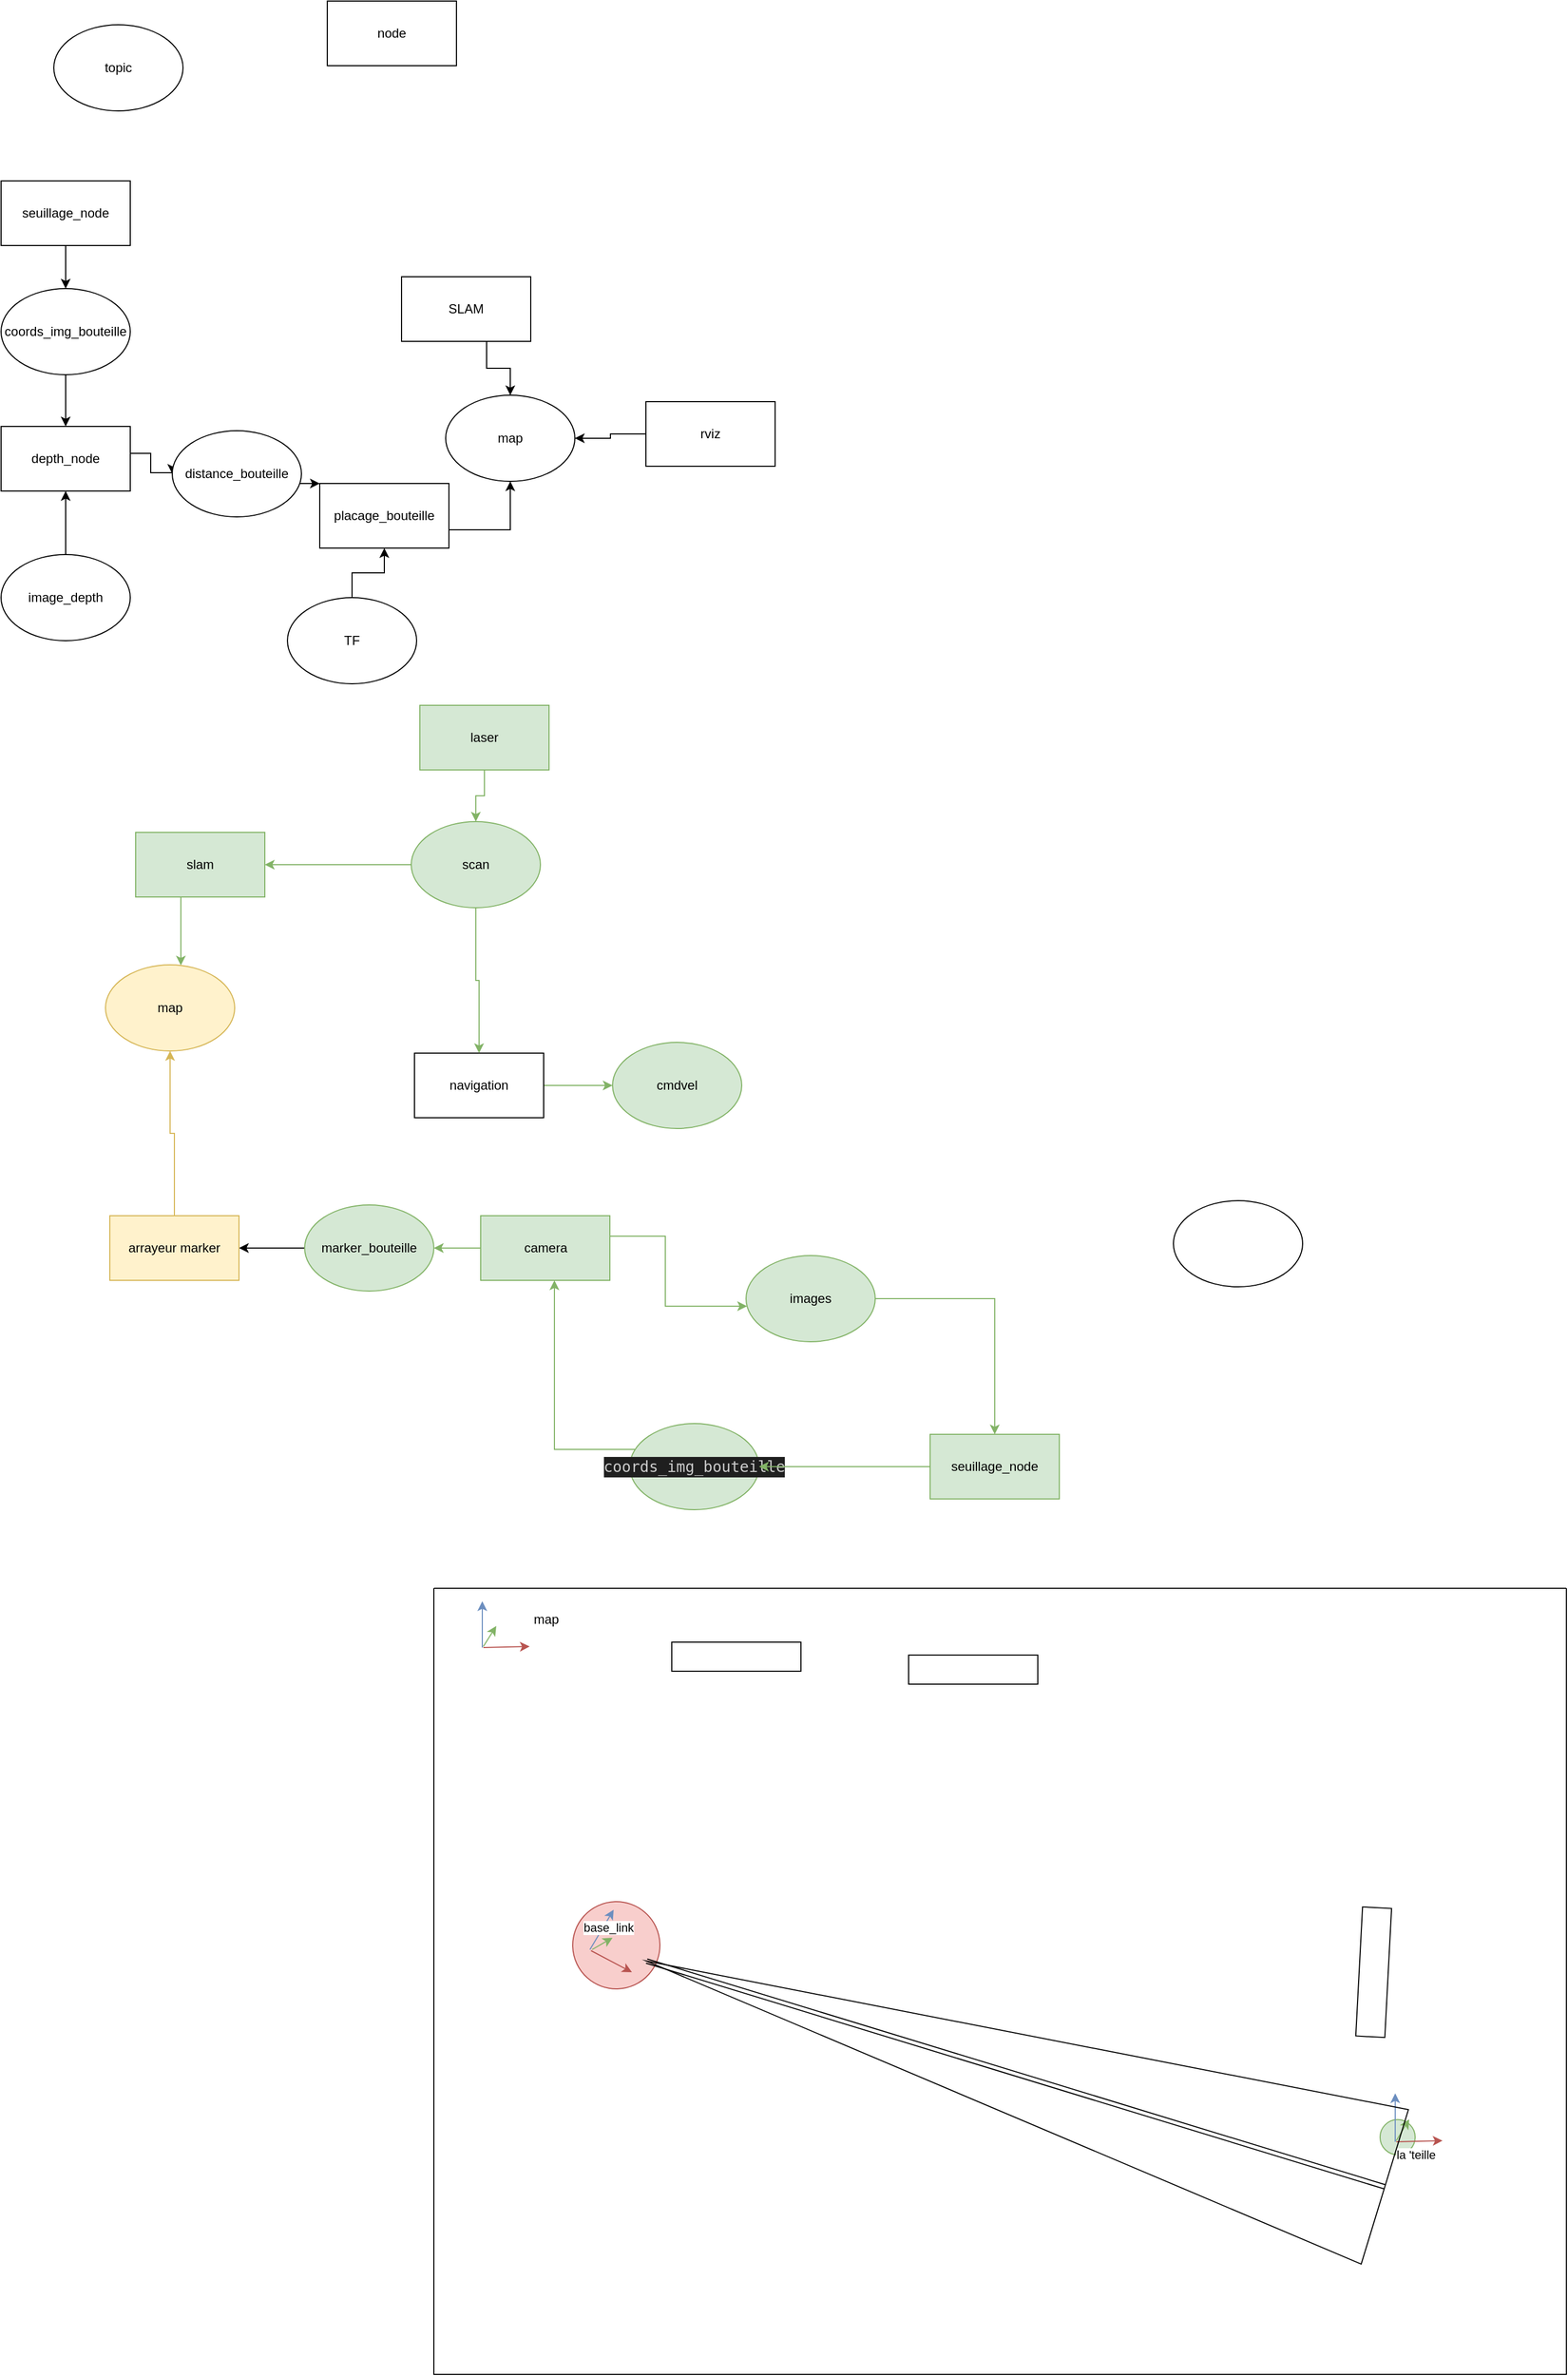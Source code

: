 <mxfile version="22.1.18" type="device">
  <diagram name="Page-1" id="_aw4AVAyZQ3TUYoL24g8">
    <mxGraphModel dx="956" dy="10591" grid="0" gridSize="10" guides="1" tooltips="1" connect="1" arrows="1" fold="1" page="1" pageScale="1" pageWidth="10000" pageHeight="10000" math="0" shadow="0">
      <root>
        <mxCell id="0" />
        <mxCell id="1" parent="0" />
        <mxCell id="vehhkd1bJvOzg__U1Yoz-1" value="node" style="rounded=0;whiteSpace=wrap;html=1;" parent="1" vertex="1">
          <mxGeometry x="339" y="-129" width="120" height="60" as="geometry" />
        </mxCell>
        <mxCell id="vehhkd1bJvOzg__U1Yoz-2" value="topic" style="ellipse;whiteSpace=wrap;html=1;" parent="1" vertex="1">
          <mxGeometry x="85" y="-107" width="120" height="80" as="geometry" />
        </mxCell>
        <mxCell id="vehhkd1bJvOzg__U1Yoz-10" style="edgeStyle=orthogonalEdgeStyle;rounded=0;orthogonalLoop=1;jettySize=auto;html=1;exitX=1;exitY=0;exitDx=0;exitDy=0;entryX=0;entryY=0.5;entryDx=0;entryDy=0;" parent="1" source="vehhkd1bJvOzg__U1Yoz-3" target="vehhkd1bJvOzg__U1Yoz-4" edge="1">
          <mxGeometry relative="1" as="geometry">
            <Array as="points">
              <mxPoint x="156" y="291" />
              <mxPoint x="175" y="291" />
              <mxPoint x="175" y="309" />
            </Array>
          </mxGeometry>
        </mxCell>
        <mxCell id="vehhkd1bJvOzg__U1Yoz-3" value="depth_node" style="rounded=0;whiteSpace=wrap;html=1;" parent="1" vertex="1">
          <mxGeometry x="36" y="266" width="120" height="60" as="geometry" />
        </mxCell>
        <mxCell id="vehhkd1bJvOzg__U1Yoz-11" style="edgeStyle=orthogonalEdgeStyle;rounded=0;orthogonalLoop=1;jettySize=auto;html=1;" parent="1" source="vehhkd1bJvOzg__U1Yoz-4" target="vehhkd1bJvOzg__U1Yoz-5" edge="1">
          <mxGeometry relative="1" as="geometry">
            <Array as="points">
              <mxPoint x="263" y="340" />
            </Array>
          </mxGeometry>
        </mxCell>
        <mxCell id="vehhkd1bJvOzg__U1Yoz-4" value="distance_bouteille" style="ellipse;whiteSpace=wrap;html=1;" parent="1" vertex="1">
          <mxGeometry x="195" y="270" width="120" height="80" as="geometry" />
        </mxCell>
        <mxCell id="vehhkd1bJvOzg__U1Yoz-9" style="edgeStyle=orthogonalEdgeStyle;rounded=0;orthogonalLoop=1;jettySize=auto;html=1;exitX=1;exitY=0;exitDx=0;exitDy=0;" parent="1" source="vehhkd1bJvOzg__U1Yoz-5" target="vehhkd1bJvOzg__U1Yoz-6" edge="1">
          <mxGeometry relative="1" as="geometry">
            <Array as="points">
              <mxPoint x="429" y="320" />
              <mxPoint x="429" y="362" />
              <mxPoint x="509" y="362" />
            </Array>
          </mxGeometry>
        </mxCell>
        <mxCell id="vehhkd1bJvOzg__U1Yoz-5" value="placage_bouteille" style="rounded=0;whiteSpace=wrap;html=1;" parent="1" vertex="1">
          <mxGeometry x="332" y="319" width="120" height="60" as="geometry" />
        </mxCell>
        <mxCell id="vehhkd1bJvOzg__U1Yoz-6" value="map" style="ellipse;whiteSpace=wrap;html=1;" parent="1" vertex="1">
          <mxGeometry x="449" y="237" width="120" height="80" as="geometry" />
        </mxCell>
        <mxCell id="vehhkd1bJvOzg__U1Yoz-8" style="edgeStyle=orthogonalEdgeStyle;rounded=0;orthogonalLoop=1;jettySize=auto;html=1;exitX=1;exitY=1;exitDx=0;exitDy=0;" parent="1" source="vehhkd1bJvOzg__U1Yoz-7" target="vehhkd1bJvOzg__U1Yoz-6" edge="1">
          <mxGeometry relative="1" as="geometry">
            <Array as="points">
              <mxPoint x="487" y="187" />
              <mxPoint x="487" y="212" />
              <mxPoint x="509" y="212" />
            </Array>
          </mxGeometry>
        </mxCell>
        <mxCell id="vehhkd1bJvOzg__U1Yoz-7" value="SLAM" style="rounded=0;whiteSpace=wrap;html=1;" parent="1" vertex="1">
          <mxGeometry x="408" y="127" width="120" height="60" as="geometry" />
        </mxCell>
        <mxCell id="vehhkd1bJvOzg__U1Yoz-15" style="edgeStyle=orthogonalEdgeStyle;rounded=0;orthogonalLoop=1;jettySize=auto;html=1;" parent="1" source="vehhkd1bJvOzg__U1Yoz-12" target="vehhkd1bJvOzg__U1Yoz-6" edge="1">
          <mxGeometry relative="1" as="geometry" />
        </mxCell>
        <mxCell id="vehhkd1bJvOzg__U1Yoz-12" value="rviz" style="rounded=0;whiteSpace=wrap;html=1;" parent="1" vertex="1">
          <mxGeometry x="635" y="243" width="120" height="60" as="geometry" />
        </mxCell>
        <mxCell id="vehhkd1bJvOzg__U1Yoz-14" style="edgeStyle=orthogonalEdgeStyle;rounded=0;orthogonalLoop=1;jettySize=auto;html=1;exitX=0.5;exitY=0;exitDx=0;exitDy=0;" parent="1" source="vehhkd1bJvOzg__U1Yoz-13" target="vehhkd1bJvOzg__U1Yoz-5" edge="1">
          <mxGeometry relative="1" as="geometry" />
        </mxCell>
        <mxCell id="vehhkd1bJvOzg__U1Yoz-13" value="TF" style="ellipse;whiteSpace=wrap;html=1;" parent="1" vertex="1">
          <mxGeometry x="302" y="425" width="120" height="80" as="geometry" />
        </mxCell>
        <mxCell id="vehhkd1bJvOzg__U1Yoz-16" value="coords_img_bouteille" style="ellipse;whiteSpace=wrap;html=1;" parent="1" vertex="1">
          <mxGeometry x="36" y="138" width="120" height="80" as="geometry" />
        </mxCell>
        <mxCell id="vehhkd1bJvOzg__U1Yoz-18" style="edgeStyle=orthogonalEdgeStyle;rounded=0;orthogonalLoop=1;jettySize=auto;html=1;" parent="1" source="vehhkd1bJvOzg__U1Yoz-17" target="vehhkd1bJvOzg__U1Yoz-16" edge="1">
          <mxGeometry relative="1" as="geometry" />
        </mxCell>
        <mxCell id="vehhkd1bJvOzg__U1Yoz-17" value="seuillage_node" style="rounded=0;whiteSpace=wrap;html=1;" parent="1" vertex="1">
          <mxGeometry x="36" y="38" width="120" height="60" as="geometry" />
        </mxCell>
        <mxCell id="vehhkd1bJvOzg__U1Yoz-19" style="edgeStyle=orthogonalEdgeStyle;rounded=0;orthogonalLoop=1;jettySize=auto;html=1;" parent="1" source="vehhkd1bJvOzg__U1Yoz-16" target="vehhkd1bJvOzg__U1Yoz-3" edge="1">
          <mxGeometry relative="1" as="geometry" />
        </mxCell>
        <mxCell id="vehhkd1bJvOzg__U1Yoz-22" style="edgeStyle=orthogonalEdgeStyle;rounded=0;orthogonalLoop=1;jettySize=auto;html=1;" parent="1" source="vehhkd1bJvOzg__U1Yoz-21" target="vehhkd1bJvOzg__U1Yoz-3" edge="1">
          <mxGeometry relative="1" as="geometry" />
        </mxCell>
        <mxCell id="vehhkd1bJvOzg__U1Yoz-21" value="image_depth" style="ellipse;whiteSpace=wrap;html=1;" parent="1" vertex="1">
          <mxGeometry x="36" y="385" width="120" height="80" as="geometry" />
        </mxCell>
        <mxCell id="J1WuSYv6M6aPYeHkBaQL-12" style="edgeStyle=orthogonalEdgeStyle;rounded=0;orthogonalLoop=1;jettySize=auto;html=1;fillColor=#d5e8d4;strokeColor=#82b366;" parent="1" source="J1WuSYv6M6aPYeHkBaQL-2" target="J1WuSYv6M6aPYeHkBaQL-4" edge="1">
          <mxGeometry relative="1" as="geometry">
            <Array as="points">
              <mxPoint x="203" y="739" />
              <mxPoint x="203" y="739" />
            </Array>
          </mxGeometry>
        </mxCell>
        <mxCell id="J1WuSYv6M6aPYeHkBaQL-2" value="slam" style="rounded=0;whiteSpace=wrap;html=1;fillColor=#d5e8d4;strokeColor=#82b366;" parent="1" vertex="1">
          <mxGeometry x="161" y="643" width="120" height="60" as="geometry" />
        </mxCell>
        <mxCell id="J1WuSYv6M6aPYeHkBaQL-16" style="edgeStyle=orthogonalEdgeStyle;rounded=0;orthogonalLoop=1;jettySize=auto;html=1;fillColor=#d5e8d4;strokeColor=#82b366;" parent="1" source="J1WuSYv6M6aPYeHkBaQL-3" target="J1WuSYv6M6aPYeHkBaQL-6" edge="1">
          <mxGeometry relative="1" as="geometry" />
        </mxCell>
        <mxCell id="J1WuSYv6M6aPYeHkBaQL-3" value="navigation" style="rounded=0;whiteSpace=wrap;html=1;" parent="1" vertex="1">
          <mxGeometry x="420" y="848" width="120" height="60" as="geometry" />
        </mxCell>
        <mxCell id="J1WuSYv6M6aPYeHkBaQL-4" value="map" style="ellipse;whiteSpace=wrap;html=1;fillColor=#fff2cc;strokeColor=#d6b656;" parent="1" vertex="1">
          <mxGeometry x="133" y="766" width="120" height="80" as="geometry" />
        </mxCell>
        <mxCell id="J1WuSYv6M6aPYeHkBaQL-6" value="cmdvel" style="ellipse;whiteSpace=wrap;html=1;fillColor=#d5e8d4;strokeColor=#82b366;" parent="1" vertex="1">
          <mxGeometry x="604" y="838" width="120" height="80" as="geometry" />
        </mxCell>
        <mxCell id="J1WuSYv6M6aPYeHkBaQL-90" style="edgeStyle=orthogonalEdgeStyle;rounded=0;orthogonalLoop=1;jettySize=auto;html=1;fillColor=#d5e8d4;strokeColor=#82b366;" parent="1" source="J1WuSYv6M6aPYeHkBaQL-7" target="J1WuSYv6M6aPYeHkBaQL-20" edge="1">
          <mxGeometry relative="1" as="geometry">
            <Array as="points">
              <mxPoint x="550" y="1216" />
            </Array>
          </mxGeometry>
        </mxCell>
        <mxCell id="J1WuSYv6M6aPYeHkBaQL-7" value="&lt;div data-darkreader-inline-bgcolor=&quot;&quot; data-darkreader-inline-color=&quot;&quot; style=&quot;color: rgb(204, 204, 204); background-color: rgb(31, 31, 31); font-family: &amp;quot;Droid Sans Mono&amp;quot;, &amp;quot;monospace&amp;quot;, monospace; font-size: 14px; line-height: 19px; --darkreader-inline-color: #e6e0d8; --darkreader-inline-bgcolor: #1a1d1e;&quot;&gt;coords_img_bouteille&lt;/div&gt;" style="ellipse;whiteSpace=wrap;html=1;fillColor=#d5e8d4;strokeColor=#82b366;" parent="1" vertex="1">
          <mxGeometry x="620" y="1192" width="120" height="80" as="geometry" />
        </mxCell>
        <mxCell id="J1WuSYv6M6aPYeHkBaQL-8" value="" style="ellipse;whiteSpace=wrap;html=1;" parent="1" vertex="1">
          <mxGeometry x="1125" y="985" width="120" height="80" as="geometry" />
        </mxCell>
        <mxCell id="J1WuSYv6M6aPYeHkBaQL-23" style="edgeStyle=orthogonalEdgeStyle;rounded=0;orthogonalLoop=1;jettySize=auto;html=1;fillColor=#d5e8d4;strokeColor=#82b366;" parent="1" source="J1WuSYv6M6aPYeHkBaQL-18" target="J1WuSYv6M6aPYeHkBaQL-7" edge="1">
          <mxGeometry relative="1" as="geometry" />
        </mxCell>
        <mxCell id="J1WuSYv6M6aPYeHkBaQL-18" value="seuillage_node" style="rounded=0;whiteSpace=wrap;html=1;fillColor=#d5e8d4;strokeColor=#82b366;" parent="1" vertex="1">
          <mxGeometry x="899" y="1202" width="120" height="60" as="geometry" />
        </mxCell>
        <mxCell id="J1WuSYv6M6aPYeHkBaQL-22" style="edgeStyle=orthogonalEdgeStyle;rounded=0;orthogonalLoop=1;jettySize=auto;html=1;fillColor=#d5e8d4;strokeColor=#82b366;" parent="1" source="J1WuSYv6M6aPYeHkBaQL-19" target="J1WuSYv6M6aPYeHkBaQL-18" edge="1">
          <mxGeometry relative="1" as="geometry" />
        </mxCell>
        <mxCell id="J1WuSYv6M6aPYeHkBaQL-19" value="images" style="ellipse;whiteSpace=wrap;html=1;fillColor=#d5e8d4;strokeColor=#82b366;" parent="1" vertex="1">
          <mxGeometry x="728" y="1036" width="120" height="80" as="geometry" />
        </mxCell>
        <mxCell id="J1WuSYv6M6aPYeHkBaQL-21" style="edgeStyle=orthogonalEdgeStyle;rounded=0;orthogonalLoop=1;jettySize=auto;html=1;fillColor=#d5e8d4;strokeColor=#82b366;" parent="1" source="J1WuSYv6M6aPYeHkBaQL-20" target="J1WuSYv6M6aPYeHkBaQL-19" edge="1">
          <mxGeometry relative="1" as="geometry">
            <Array as="points">
              <mxPoint x="653" y="1018" />
              <mxPoint x="653" y="1083" />
            </Array>
          </mxGeometry>
        </mxCell>
        <mxCell id="J1WuSYv6M6aPYeHkBaQL-93" style="edgeStyle=orthogonalEdgeStyle;rounded=0;orthogonalLoop=1;jettySize=auto;html=1;fillColor=#d5e8d4;strokeColor=#82b366;" parent="1" source="J1WuSYv6M6aPYeHkBaQL-20" target="J1WuSYv6M6aPYeHkBaQL-92" edge="1">
          <mxGeometry relative="1" as="geometry" />
        </mxCell>
        <mxCell id="J1WuSYv6M6aPYeHkBaQL-20" value="camera" style="rounded=0;whiteSpace=wrap;html=1;fillColor=#d5e8d4;strokeColor=#82b366;" parent="1" vertex="1">
          <mxGeometry x="481.5" y="999" width="120" height="60" as="geometry" />
        </mxCell>
        <mxCell id="J1WuSYv6M6aPYeHkBaQL-26" style="edgeStyle=orthogonalEdgeStyle;rounded=0;orthogonalLoop=1;jettySize=auto;html=1;fillColor=#d5e8d4;strokeColor=#82b366;" parent="1" source="J1WuSYv6M6aPYeHkBaQL-24" target="J1WuSYv6M6aPYeHkBaQL-25" edge="1">
          <mxGeometry relative="1" as="geometry" />
        </mxCell>
        <mxCell id="J1WuSYv6M6aPYeHkBaQL-24" value="laser" style="rounded=0;whiteSpace=wrap;html=1;fillColor=#d5e8d4;strokeColor=#82b366;" parent="1" vertex="1">
          <mxGeometry x="425" y="525" width="120" height="60" as="geometry" />
        </mxCell>
        <mxCell id="J1WuSYv6M6aPYeHkBaQL-27" style="edgeStyle=orthogonalEdgeStyle;rounded=0;orthogonalLoop=1;jettySize=auto;html=1;fillColor=#d5e8d4;strokeColor=#82b366;" parent="1" source="J1WuSYv6M6aPYeHkBaQL-25" target="J1WuSYv6M6aPYeHkBaQL-2" edge="1">
          <mxGeometry relative="1" as="geometry" />
        </mxCell>
        <mxCell id="J1WuSYv6M6aPYeHkBaQL-29" style="edgeStyle=orthogonalEdgeStyle;rounded=0;orthogonalLoop=1;jettySize=auto;html=1;fillColor=#d5e8d4;strokeColor=#82b366;" parent="1" source="J1WuSYv6M6aPYeHkBaQL-25" target="J1WuSYv6M6aPYeHkBaQL-3" edge="1">
          <mxGeometry relative="1" as="geometry" />
        </mxCell>
        <mxCell id="J1WuSYv6M6aPYeHkBaQL-25" value="scan" style="ellipse;whiteSpace=wrap;html=1;fillColor=#d5e8d4;strokeColor=#82b366;" parent="1" vertex="1">
          <mxGeometry x="417" y="633" width="120" height="80" as="geometry" />
        </mxCell>
        <mxCell id="J1WuSYv6M6aPYeHkBaQL-31" value="" style="swimlane;startSize=0;fillColor=none;" parent="1" vertex="1">
          <mxGeometry x="438" y="1345" width="1052" height="730" as="geometry" />
        </mxCell>
        <mxCell id="J1WuSYv6M6aPYeHkBaQL-44" value="" style="group;rotation=0;" parent="J1WuSYv6M6aPYeHkBaQL-31" vertex="1" connectable="0">
          <mxGeometry x="112.998" y="274.002" width="824.002" height="387.404" as="geometry" />
        </mxCell>
        <mxCell id="J1WuSYv6M6aPYeHkBaQL-35" value="" style="ellipse;whiteSpace=wrap;html=1;aspect=fixed;fillColor=#d5e8d4;strokeColor=#82b366;" parent="J1WuSYv6M6aPYeHkBaQL-44" vertex="1">
          <mxGeometry x="765.93" y="219.41" width="32.59" height="32.59" as="geometry" />
        </mxCell>
        <mxCell id="J1WuSYv6M6aPYeHkBaQL-40" value="" style="group;rotation=15;" parent="J1WuSYv6M6aPYeHkBaQL-44" vertex="1" connectable="0">
          <mxGeometry x="9" y="117" width="815.002" height="219.59" as="geometry" />
        </mxCell>
        <mxCell id="J1WuSYv6M6aPYeHkBaQL-38" value="" style="group;rotation=20;" parent="J1WuSYv6M6aPYeHkBaQL-40" vertex="1" connectable="0">
          <mxGeometry x="7" y="-99" width="112.002" height="81" as="geometry" />
        </mxCell>
        <mxCell id="J1WuSYv6M6aPYeHkBaQL-36" value="" style="ellipse;whiteSpace=wrap;html=1;aspect=fixed;fillColor=#f8cecc;strokeColor=#b85450;rotation=20;" parent="J1WuSYv6M6aPYeHkBaQL-38" vertex="1">
          <mxGeometry y="-1" width="81" height="81" as="geometry" />
        </mxCell>
        <mxCell id="J1WuSYv6M6aPYeHkBaQL-72" value="" style="group;rotation=30;" parent="J1WuSYv6M6aPYeHkBaQL-38" vertex="1" connectable="0">
          <mxGeometry x="24.002" y="14.498" width="44" height="50" as="geometry" />
        </mxCell>
        <mxCell id="J1WuSYv6M6aPYeHkBaQL-83" value="" style="group" parent="J1WuSYv6M6aPYeHkBaQL-72" vertex="1" connectable="0">
          <mxGeometry x="-8" y="-8" width="39" height="58" as="geometry" />
        </mxCell>
        <mxCell id="J1WuSYv6M6aPYeHkBaQL-73" value="" style="endArrow=classic;html=1;rounded=0;fillColor=#dae8fc;strokeColor=#6c8ebf;" parent="J1WuSYv6M6aPYeHkBaQL-83" edge="1">
          <mxGeometry width="50" height="50" relative="1" as="geometry">
            <mxPoint y="37" as="sourcePoint" />
            <mxPoint x="22" as="targetPoint" />
          </mxGeometry>
        </mxCell>
        <mxCell id="J1WuSYv6M6aPYeHkBaQL-74" value="" style="endArrow=classic;html=1;rounded=0;fillColor=#f8cecc;strokeColor=#b85450;" parent="J1WuSYv6M6aPYeHkBaQL-83" edge="1">
          <mxGeometry width="50" height="50" relative="1" as="geometry">
            <mxPoint x="1" y="38" as="sourcePoint" />
            <mxPoint x="39" y="58" as="targetPoint" />
          </mxGeometry>
        </mxCell>
        <mxCell id="J1WuSYv6M6aPYeHkBaQL-75" value="" style="endArrow=classic;html=1;rounded=0;fillColor=#d5e8d4;strokeColor=#82b366;" parent="J1WuSYv6M6aPYeHkBaQL-83" edge="1">
          <mxGeometry width="50" height="50" relative="1" as="geometry">
            <mxPoint x="2" y="37" as="sourcePoint" />
            <mxPoint x="21" y="26" as="targetPoint" />
          </mxGeometry>
        </mxCell>
        <mxCell id="J1WuSYv6M6aPYeHkBaQL-81" value="base_link" style="edgeLabel;html=1;align=center;verticalAlign=middle;resizable=0;points=[];" parent="J1WuSYv6M6aPYeHkBaQL-75" vertex="1" connectable="0">
          <mxGeometry x="0.508" relative="1" as="geometry">
            <mxPoint y="-12" as="offset" />
          </mxGeometry>
        </mxCell>
        <mxCell id="J1WuSYv6M6aPYeHkBaQL-85" value="" style="group" parent="J1WuSYv6M6aPYeHkBaQL-40" vertex="1" connectable="0">
          <mxGeometry x="771.002" y="77.998" width="44" height="45" as="geometry" />
        </mxCell>
        <mxCell id="J1WuSYv6M6aPYeHkBaQL-86" value="" style="endArrow=classic;html=1;rounded=0;fillColor=#dae8fc;strokeColor=#6c8ebf;" parent="J1WuSYv6M6aPYeHkBaQL-85" edge="1">
          <mxGeometry width="50" height="50" relative="1" as="geometry">
            <mxPoint y="45" as="sourcePoint" />
            <mxPoint as="targetPoint" />
          </mxGeometry>
        </mxCell>
        <mxCell id="J1WuSYv6M6aPYeHkBaQL-87" value="" style="endArrow=classic;html=1;rounded=0;fillColor=#f8cecc;strokeColor=#b85450;" parent="J1WuSYv6M6aPYeHkBaQL-85" edge="1">
          <mxGeometry width="50" height="50" relative="1" as="geometry">
            <mxPoint x="1" y="45" as="sourcePoint" />
            <mxPoint x="44" y="43.953" as="targetPoint" />
          </mxGeometry>
        </mxCell>
        <mxCell id="J1WuSYv6M6aPYeHkBaQL-88" value="la &#39;teille" style="edgeLabel;html=1;align=center;verticalAlign=middle;resizable=0;points=[];" parent="J1WuSYv6M6aPYeHkBaQL-87" vertex="1" connectable="0">
          <mxGeometry x="-0.083" y="2" relative="1" as="geometry">
            <mxPoint x="-2" y="14" as="offset" />
          </mxGeometry>
        </mxCell>
        <mxCell id="J1WuSYv6M6aPYeHkBaQL-89" value="" style="endArrow=classic;html=1;rounded=0;fillColor=#d5e8d4;strokeColor=#82b366;" parent="J1WuSYv6M6aPYeHkBaQL-85" edge="1">
          <mxGeometry width="50" height="50" relative="1" as="geometry">
            <mxPoint x="1" y="43.953" as="sourcePoint" />
            <mxPoint x="13" y="24.07" as="targetPoint" />
          </mxGeometry>
        </mxCell>
        <mxCell id="J1WuSYv6M6aPYeHkBaQL-42" value="" style="triangle;whiteSpace=wrap;html=1;rotation=-163;fillColor=none;" parent="J1WuSYv6M6aPYeHkBaQL-44" vertex="1">
          <mxGeometry x="69" y="102" width="717" height="150" as="geometry" />
        </mxCell>
        <mxCell id="J1WuSYv6M6aPYeHkBaQL-50" style="rounded=0;orthogonalLoop=1;jettySize=auto;html=1;exitX=0;exitY=0.5;exitDx=0;exitDy=0;entryX=1;entryY=0.5;entryDx=0;entryDy=0;shape=link;" parent="J1WuSYv6M6aPYeHkBaQL-44" source="J1WuSYv6M6aPYeHkBaQL-42" target="J1WuSYv6M6aPYeHkBaQL-42" edge="1">
          <mxGeometry relative="1" as="geometry" />
        </mxCell>
        <mxCell id="J1WuSYv6M6aPYeHkBaQL-32" value="" style="rounded=0;whiteSpace=wrap;html=1;" parent="J1WuSYv6M6aPYeHkBaQL-31" vertex="1">
          <mxGeometry x="221" y="50" width="120" height="27" as="geometry" />
        </mxCell>
        <mxCell id="J1WuSYv6M6aPYeHkBaQL-33" value="" style="rounded=0;whiteSpace=wrap;html=1;" parent="J1WuSYv6M6aPYeHkBaQL-31" vertex="1">
          <mxGeometry x="441" y="62" width="120" height="27" as="geometry" />
        </mxCell>
        <mxCell id="J1WuSYv6M6aPYeHkBaQL-34" value="" style="rounded=0;whiteSpace=wrap;html=1;rotation=-87;" parent="J1WuSYv6M6aPYeHkBaQL-31" vertex="1">
          <mxGeometry x="813" y="343" width="120" height="27" as="geometry" />
        </mxCell>
        <mxCell id="J1WuSYv6M6aPYeHkBaQL-55" value="" style="endArrow=classic;html=1;rounded=0;fillColor=#dae8fc;strokeColor=#6c8ebf;" parent="J1WuSYv6M6aPYeHkBaQL-31" edge="1">
          <mxGeometry width="50" height="50" relative="1" as="geometry">
            <mxPoint x="45" y="55" as="sourcePoint" />
            <mxPoint x="45" y="12" as="targetPoint" />
          </mxGeometry>
        </mxCell>
        <mxCell id="J1WuSYv6M6aPYeHkBaQL-56" value="" style="endArrow=classic;html=1;rounded=0;fillColor=#f8cecc;strokeColor=#b85450;" parent="J1WuSYv6M6aPYeHkBaQL-31" edge="1">
          <mxGeometry width="50" height="50" relative="1" as="geometry">
            <mxPoint x="46" y="55" as="sourcePoint" />
            <mxPoint x="89" y="54" as="targetPoint" />
          </mxGeometry>
        </mxCell>
        <mxCell id="J1WuSYv6M6aPYeHkBaQL-57" value="" style="endArrow=classic;html=1;rounded=0;fillColor=#d5e8d4;strokeColor=#82b366;" parent="J1WuSYv6M6aPYeHkBaQL-31" edge="1">
          <mxGeometry width="50" height="50" relative="1" as="geometry">
            <mxPoint x="46" y="54" as="sourcePoint" />
            <mxPoint x="58" y="35" as="targetPoint" />
          </mxGeometry>
        </mxCell>
        <mxCell id="J1WuSYv6M6aPYeHkBaQL-82" value="map" style="text;html=1;align=center;verticalAlign=middle;resizable=0;points=[];autosize=1;strokeColor=none;fillColor=none;" parent="1" vertex="1">
          <mxGeometry x="521" y="1361" width="41" height="26" as="geometry" />
        </mxCell>
        <mxCell id="J1WuSYv6M6aPYeHkBaQL-103" style="edgeStyle=orthogonalEdgeStyle;rounded=0;orthogonalLoop=1;jettySize=auto;html=1;" parent="1" source="J1WuSYv6M6aPYeHkBaQL-92" target="J1WuSYv6M6aPYeHkBaQL-101" edge="1">
          <mxGeometry relative="1" as="geometry" />
        </mxCell>
        <mxCell id="J1WuSYv6M6aPYeHkBaQL-92" value="marker_bouteille" style="ellipse;whiteSpace=wrap;html=1;fillColor=#d5e8d4;strokeColor=#82b366;" parent="1" vertex="1">
          <mxGeometry x="318" y="989" width="120" height="80" as="geometry" />
        </mxCell>
        <mxCell id="J1WuSYv6M6aPYeHkBaQL-105" style="edgeStyle=orthogonalEdgeStyle;rounded=0;orthogonalLoop=1;jettySize=auto;html=1;fillColor=#fff2cc;strokeColor=#d6b656;" parent="1" source="J1WuSYv6M6aPYeHkBaQL-101" target="J1WuSYv6M6aPYeHkBaQL-4" edge="1">
          <mxGeometry relative="1" as="geometry" />
        </mxCell>
        <mxCell id="J1WuSYv6M6aPYeHkBaQL-101" value="arrayeur marker" style="rounded=0;whiteSpace=wrap;html=1;fillColor=#fff2cc;strokeColor=#d6b656;" parent="1" vertex="1">
          <mxGeometry x="137" y="999" width="120" height="60" as="geometry" />
        </mxCell>
      </root>
    </mxGraphModel>
  </diagram>
</mxfile>
